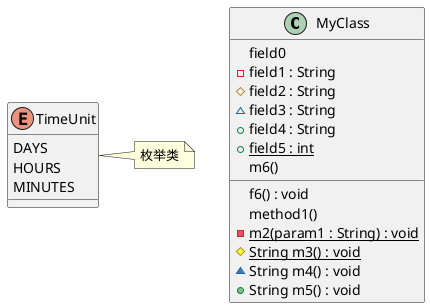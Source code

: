 @startuml

class MyClass {
    field0
    - field1 : String
    # field2 : String
    ~ field3 : String
    + field4 : String
    + {static} field5 : int
    {field} m6()

    {method} f6() : void
    method1()
    - {static} m2(param1 : String) : void
    # {classifier} String m3() : void
    ~ String m4() : void
    + String m5() : void
}

enum TimeUnit {
    DAYS
    HOURS
    MINUTES
}
note right: 枚举类

@enduml